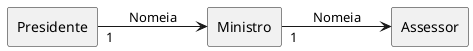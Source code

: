 @startuml mod07ima23
rectangle "Presidente" as pr
rectangle "Ministro" as mi
rectangle "Assessor" as ass
left to right direction
pr "1"--> mi : Nomeia
mi "1"--> ass : Nomeia
@enduml